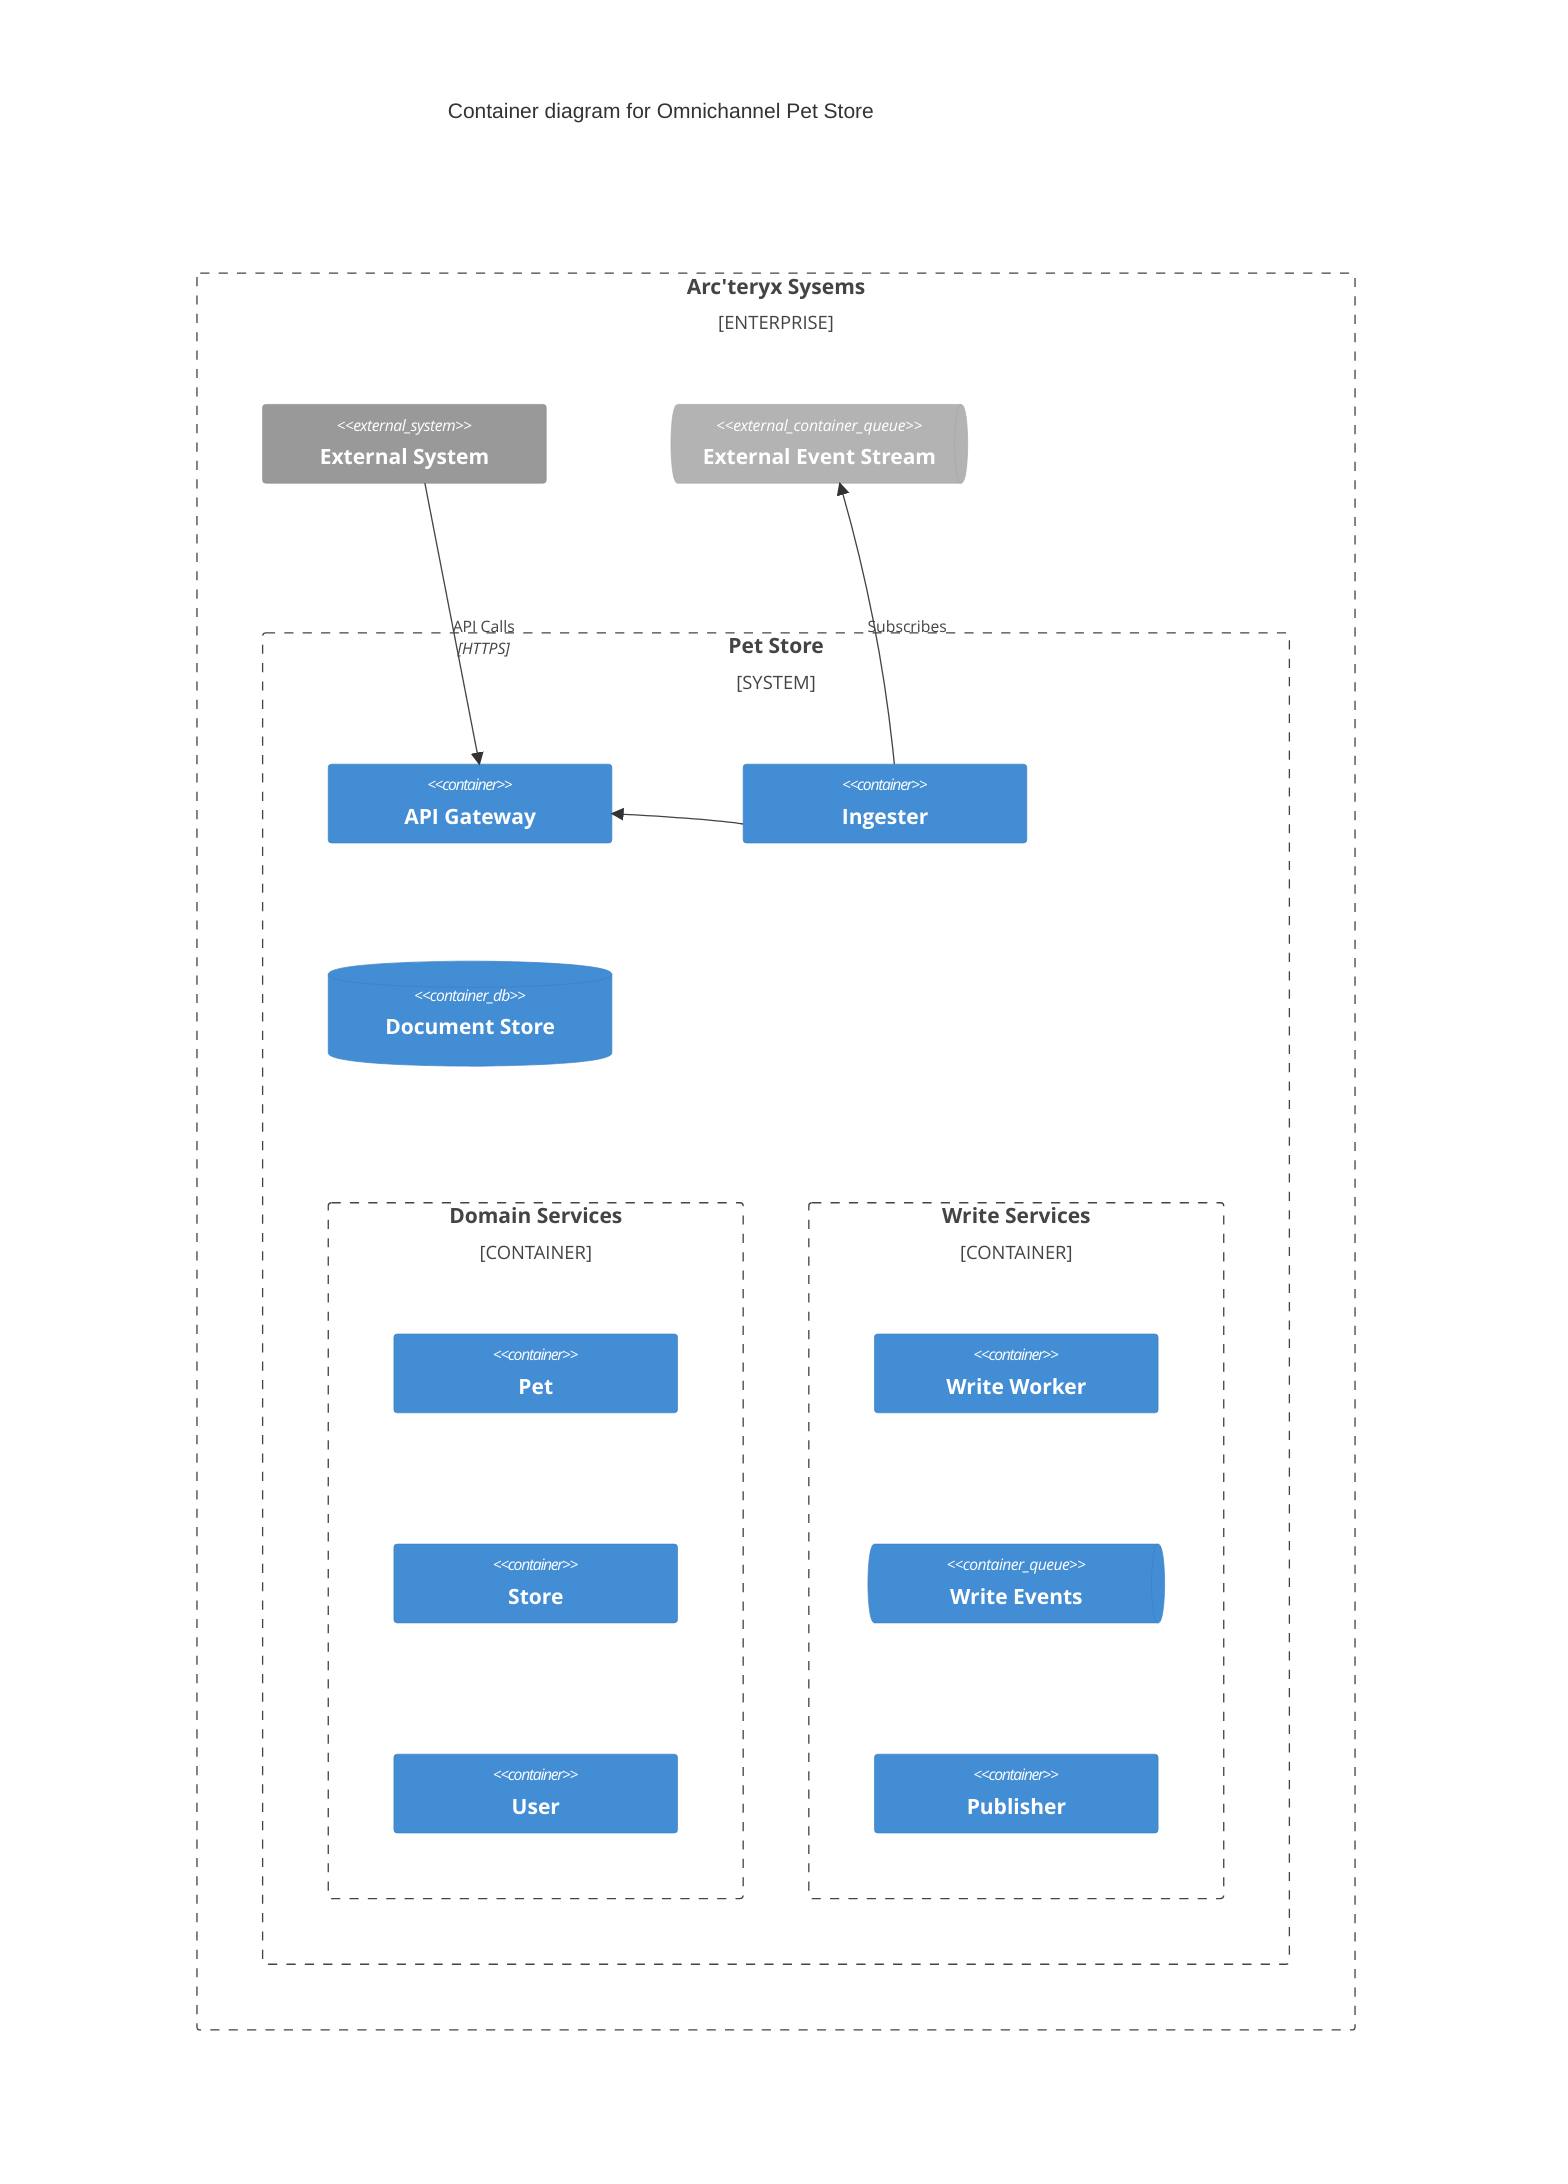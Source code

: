 C4Container
  title Container diagram for Omnichannel Pet Store

  Enterprise_Boundary(b0, "Arc'teryx Sysems") {
  
  System_Ext(ext1, "External System")
  ContainerQueue_Ext(extEvents, "External Event Stream")

    System_Boundary(sys, "Pet Store") {
      Container(api, "API Gateway")

      Container_Boundary(domainServices, "Domain Services") {
        Container(pet, "Pet")
        Container(store, "Store")
        Container(user, "User")
      }

      Container_Boundary(writeServices, "Write Services") {
        Container(writeWorker, "Write Worker")
        ContainerQueue(writes, "Write Events")
        Container(publisher, "Publisher")
      }

      Container(ingester, "Ingester")
      ContainerDb(db, "Document Store")
    }

    Rel_D(ext1, api, "API Calls", "HTTPS")
    Rel(ingester, extEvents, "Subscribes")
    Rel_U(ingester, api, "")

    
  }